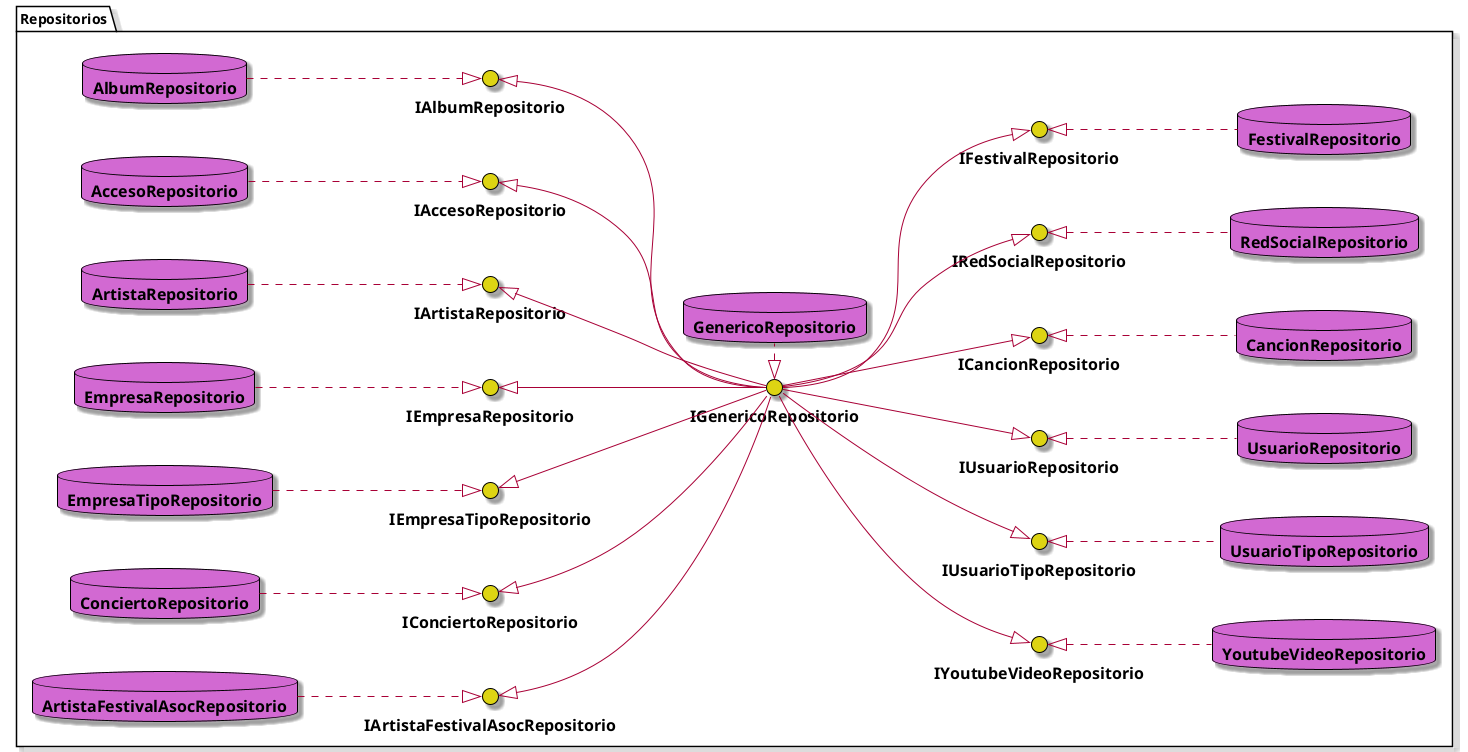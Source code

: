 @startuml databaseladores

skin rose
skinparam {
    DatabaseBackgroundColor #D269D2 
    DatabaseBorderColor black
    DatabaseFontSize 16
    DatabaseSize 10
    DatabaseFontStyle bold

    InterfaceBackgroundColor #DDD413
    InterfaceBorderColor black
    InterfaceFontSize 16
    InterfaceSize 10
    InterfaceFontStyle bold
}

left to right direction

package Repositorios {

    database AlbumRepositorio
    database AccesoRepositorio
    database ArtistaRepositorio
    database EmpresaRepositorio
    database EmpresaTipoRepositorio
    database ConciertoRepositorio
    database ArtistaFestivalAsocRepositorio
    database FestivalRepositorio
    database RedSocialRepositorio
    database CancionRepositorio
    database UsuarioRepositorio
    database UsuarioTipoRepositorio
    database YoutubeVideoRepositorio
    database GenericoRepositorio

    interface IAlbumRepositorio 
    interface IAccesoRepositorio
    interface IArtistaRepositorio
    interface IEmpresaRepositorio
    interface IEmpresaTipoRepositorio
    interface IConciertoRepositorio
    interface IArtistaFestivalAsocRepositorio
    interface IFestivalRepositorio
    interface IRedSocialRepositorio
    interface ICancionRepositorio
    interface IUsuarioRepositorio
    interface IUsuarioTipoRepositorio
    interface IYoutubeVideoRepositorio
    interface IGenericoRepositorio

    AlbumRepositorio ..|> IAlbumRepositorio
    AccesoRepositorio ..|> IAccesoRepositorio
    ArtistaRepositorio ..|> IArtistaRepositorio
    EmpresaRepositorio ..|> IEmpresaRepositorio
    EmpresaTipoRepositorio ..|> IEmpresaTipoRepositorio
    ConciertoRepositorio ..|> IConciertoRepositorio
    ArtistaFestivalAsocRepositorio ..|> IArtistaFestivalAsocRepositorio
    FestivalRepositorio .up.|> IFestivalRepositorio
    RedSocialRepositorio .up.|> IRedSocialRepositorio
    CancionRepositorio .up.|> ICancionRepositorio
    UsuarioRepositorio .up.|> IUsuarioRepositorio
    UsuarioTipoRepositorio .up.|> IUsuarioTipoRepositorio
    YoutubeVideoRepositorio .up.|> IYoutubeVideoRepositorio
    GenericoRepositorio .left.|> IGenericoRepositorio

    IGenericoRepositorio -up-|> IAlbumRepositorio
    IGenericoRepositorio -up-|> IAccesoRepositorio
    IGenericoRepositorio -up-|> IArtistaRepositorio
    IGenericoRepositorio -up-|> IEmpresaRepositorio
    IGenericoRepositorio -up-|> IEmpresaTipoRepositorio
    IGenericoRepositorio -up-|> IConciertoRepositorio
    IGenericoRepositorio -up-|> IArtistaFestivalAsocRepositorio
    IGenericoRepositorio --|> IFestivalRepositorio
    IGenericoRepositorio --|> IRedSocialRepositorio
    IGenericoRepositorio --|> ICancionRepositorio
    IGenericoRepositorio --|> IUsuarioRepositorio
    IGenericoRepositorio --|> IUsuarioTipoRepositorio
    IGenericoRepositorio --|> IYoutubeVideoRepositorio
}

@enduml
